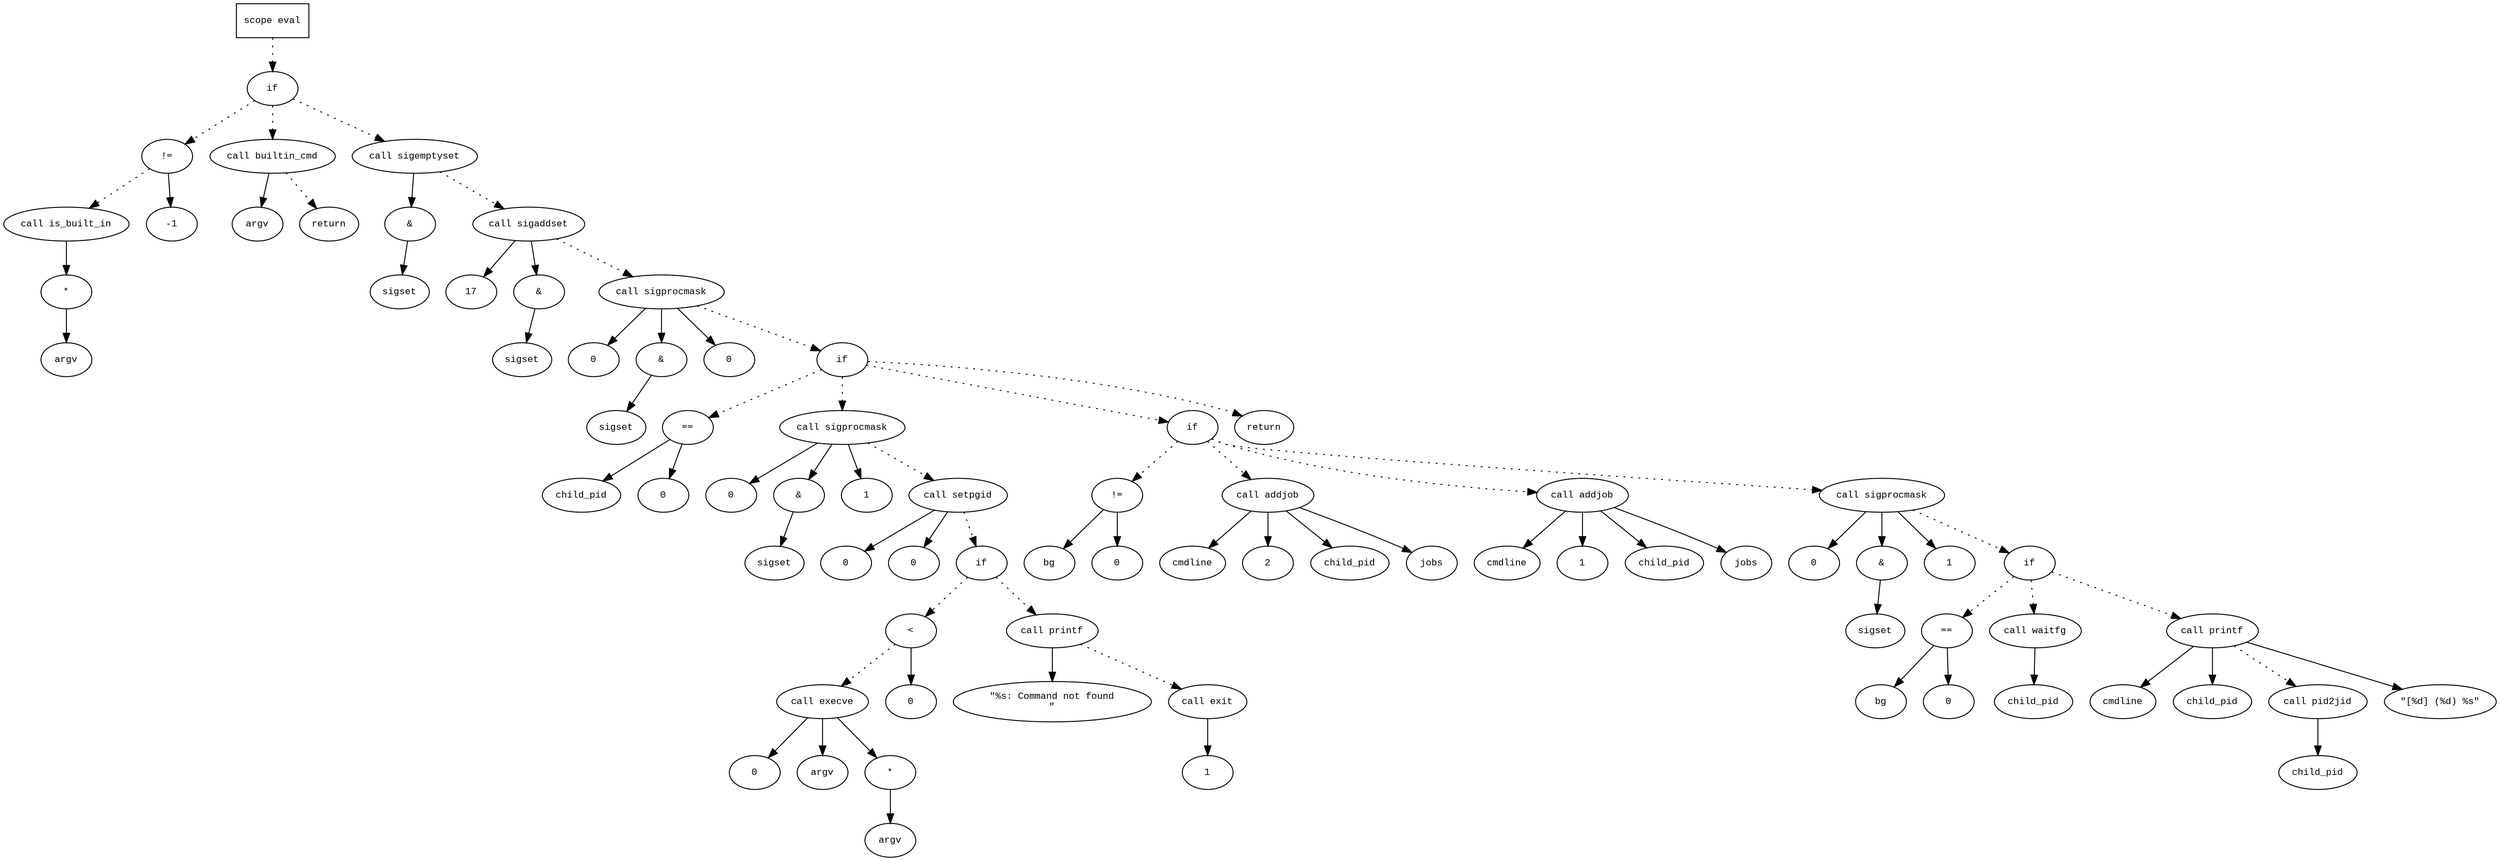 digraph AST {
  graph [fontname="Times New Roman",fontsize=10];
  node  [fontname="Courier New",fontsize=10];
  edge  [fontname="Times New Roman",fontsize=10];

  node1 [label="scope eval",shape=box];
  node2 [label="if",shape=ellipse];
  node1 -> node2 [style=dotted];
  node3 [label="!=",shape=ellipse];
  node4 [label="call is_built_in",shape=ellipse];
  node5 [label="*",shape=ellipse];
  node6 [label="argv",shape=ellipse];
  node5 -> node6;
  node4 -> node5;
  node3 -> node4 [style=dotted];
  node7 [label="-1",shape=ellipse];
  node3 -> node7;
  node2 -> node3 [style=dotted];
  node8 [label="call builtin_cmd",shape=ellipse];
  node9 [label="argv",shape=ellipse];
  node8 -> node9;
  node2 -> node8 [style=dotted];
  node10 [label="return",shape=ellipse];
  node8 -> node10 [style=dotted];
  node11 [label="call sigemptyset",shape=ellipse];
  node12 [label="&",shape=ellipse];
  node11 -> node12;
  node13 [label="sigset",shape=ellipse];
  node12 -> node13;
  node2 -> node11 [style=dotted];
  node14 [label="call sigaddset",shape=ellipse];
  node15 [label="17",shape=ellipse];
  node14 -> node15;
  node16 [label="&",shape=ellipse];
  node14 -> node16;
  node17 [label="sigset",shape=ellipse];
  node16 -> node17;
  node11 -> node14 [style=dotted];
  node18 [label="call sigprocmask",shape=ellipse];
  node19 [label="0",shape=ellipse];
  node18 -> node19;
  node20 [label="&",shape=ellipse];
  node18 -> node20;
  node21 [label="sigset",shape=ellipse];
  node20 -> node21;
  node22 [label="0",shape=ellipse];
  node18 -> node22;
  node14 -> node18 [style=dotted];
  node23 [label="if",shape=ellipse];
  node18 -> node23 [style=dotted];
  node24 [label="==",shape=ellipse];
  node25 [label="child_pid",shape=ellipse];
  node24 -> node25;
  node26 [label="0",shape=ellipse];
  node24 -> node26;
  node23 -> node24 [style=dotted];
  node27 [label="call sigprocmask",shape=ellipse];
  node28 [label="0",shape=ellipse];
  node27 -> node28;
  node29 [label="&",shape=ellipse];
  node27 -> node29;
  node30 [label="sigset",shape=ellipse];
  node29 -> node30;
  node31 [label="1",shape=ellipse];
  node27 -> node31;
  node23 -> node27 [style=dotted];
  node32 [label="call setpgid",shape=ellipse];
  node33 [label="0",shape=ellipse];
  node32 -> node33;
  node34 [label="0",shape=ellipse];
  node32 -> node34;
  node27 -> node32 [style=dotted];
  node35 [label="if",shape=ellipse];
  node32 -> node35 [style=dotted];
  node36 [label="<",shape=ellipse];
  node37 [label="call execve",shape=ellipse];
  node38 [label="0",shape=ellipse];
  node37 -> node38;
  node39 [label="argv",shape=ellipse];
  node37 -> node39;
  node40 [label="*",shape=ellipse];
  node41 [label="argv",shape=ellipse];
  node40 -> node41;
  node37 -> node40;
  node36 -> node37 [style=dotted];
  node42 [label="0",shape=ellipse];
  node36 -> node42;
  node35 -> node36 [style=dotted];
  node43 [label="call printf",shape=ellipse];
  node44 [label="\"%s: Command not found
\"",shape=ellipse];
  node43 -> node44;
  node35 -> node43 [style=dotted];
  node45 [label="call exit",shape=ellipse];
  node46 [label="1",shape=ellipse];
  node45 -> node46;
  node43 -> node45 [style=dotted];
  node47 [label="if",shape=ellipse];
  node23 -> node47 [style=dotted];
  node48 [label="!=",shape=ellipse];
  node49 [label="bg",shape=ellipse];
  node48 -> node49;
  node50 [label="0",shape=ellipse];
  node48 -> node50;
  node47 -> node48 [style=dotted];
  node51 [label="call addjob",shape=ellipse];
  node52 [label="cmdline",shape=ellipse];
  node51 -> node52;
  node53 [label="2",shape=ellipse];
  node51 -> node53;
  node54 [label="child_pid",shape=ellipse];
  node51 -> node54;
  node55 [label="jobs",shape=ellipse];
  node51 -> node55;
  node47 -> node51 [style=dotted];
  node56 [label="call addjob",shape=ellipse];
  node57 [label="cmdline",shape=ellipse];
  node56 -> node57;
  node58 [label="1",shape=ellipse];
  node56 -> node58;
  node59 [label="child_pid",shape=ellipse];
  node56 -> node59;
  node60 [label="jobs",shape=ellipse];
  node56 -> node60;
  node47 -> node56 [style=dotted];
  node61 [label="call sigprocmask",shape=ellipse];
  node62 [label="0",shape=ellipse];
  node61 -> node62;
  node63 [label="&",shape=ellipse];
  node61 -> node63;
  node64 [label="sigset",shape=ellipse];
  node63 -> node64;
  node65 [label="1",shape=ellipse];
  node61 -> node65;
  node47 -> node61 [style=dotted];
  node66 [label="if",shape=ellipse];
  node61 -> node66 [style=dotted];
  node67 [label="==",shape=ellipse];
  node68 [label="bg",shape=ellipse];
  node67 -> node68;
  node69 [label="0",shape=ellipse];
  node67 -> node69;
  node66 -> node67 [style=dotted];
  node70 [label="call waitfg",shape=ellipse];
  node71 [label="child_pid",shape=ellipse];
  node70 -> node71;
  node66 -> node70 [style=dotted];
  node72 [label="call printf",shape=ellipse];
  node73 [label="cmdline",shape=ellipse];
  node72 -> node73;
  node74 [label="child_pid",shape=ellipse];
  node72 -> node74;
  node75 [label="call pid2jid",shape=ellipse];
  node76 [label="child_pid",shape=ellipse];
  node75 -> node76;
  node72 -> node75 [style=dotted];
  node77 [label="\"[%d] (%d) %s\"",shape=ellipse];
  node72 -> node77;
  node66 -> node72 [style=dotted];
  node78 [label="return",shape=ellipse];
  node23 -> node78 [style=dotted];
} 